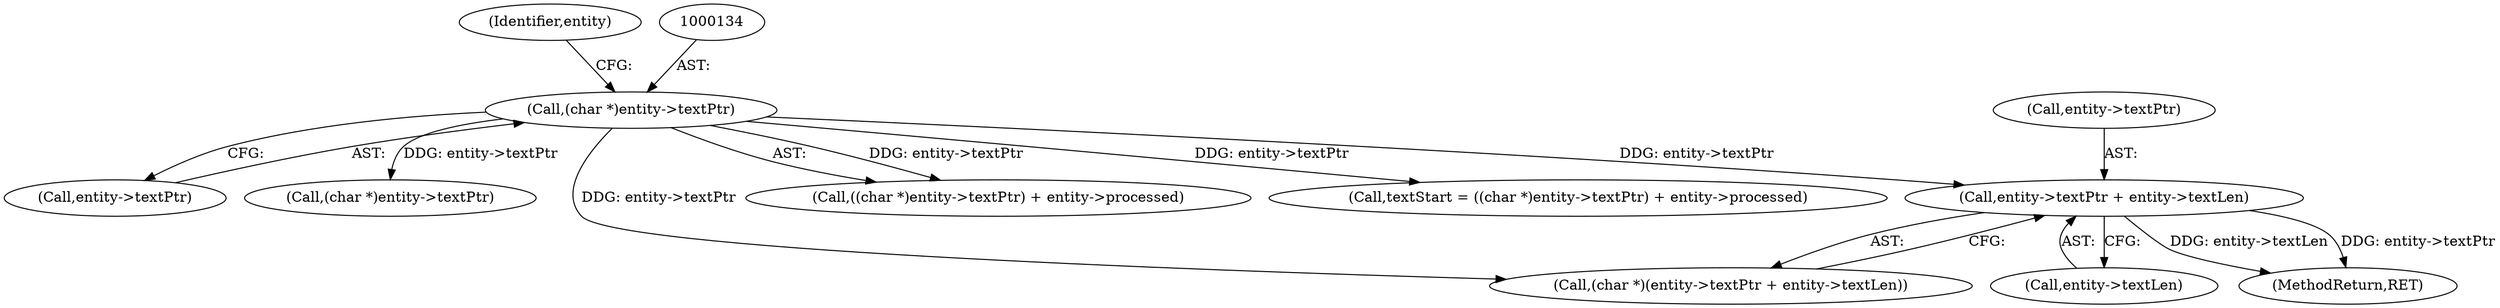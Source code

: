 digraph "0_libexpat_c20b758c332d9a13afbbb276d30db1d183a85d43_1@pointer" {
"1000145" [label="(Call,entity->textPtr + entity->textLen)"];
"1000133" [label="(Call,(char *)entity->textPtr)"];
"1000133" [label="(Call,(char *)entity->textPtr)"];
"1000145" [label="(Call,entity->textPtr + entity->textLen)"];
"1000135" [label="(Call,entity->textPtr)"];
"1000139" [label="(Identifier,entity)"];
"1000149" [label="(Call,entity->textLen)"];
"1000230" [label="(Call,(char *)entity->textPtr)"];
"1000143" [label="(Call,(char *)(entity->textPtr + entity->textLen))"];
"1000132" [label="(Call,((char *)entity->textPtr) + entity->processed)"];
"1000146" [label="(Call,entity->textPtr)"];
"1000334" [label="(MethodReturn,RET)"];
"1000130" [label="(Call,textStart = ((char *)entity->textPtr) + entity->processed)"];
"1000145" -> "1000143"  [label="AST: "];
"1000145" -> "1000149"  [label="CFG: "];
"1000146" -> "1000145"  [label="AST: "];
"1000149" -> "1000145"  [label="AST: "];
"1000143" -> "1000145"  [label="CFG: "];
"1000145" -> "1000334"  [label="DDG: entity->textLen"];
"1000145" -> "1000334"  [label="DDG: entity->textPtr"];
"1000133" -> "1000145"  [label="DDG: entity->textPtr"];
"1000133" -> "1000132"  [label="AST: "];
"1000133" -> "1000135"  [label="CFG: "];
"1000134" -> "1000133"  [label="AST: "];
"1000135" -> "1000133"  [label="AST: "];
"1000139" -> "1000133"  [label="CFG: "];
"1000133" -> "1000130"  [label="DDG: entity->textPtr"];
"1000133" -> "1000132"  [label="DDG: entity->textPtr"];
"1000133" -> "1000143"  [label="DDG: entity->textPtr"];
"1000133" -> "1000230"  [label="DDG: entity->textPtr"];
}
